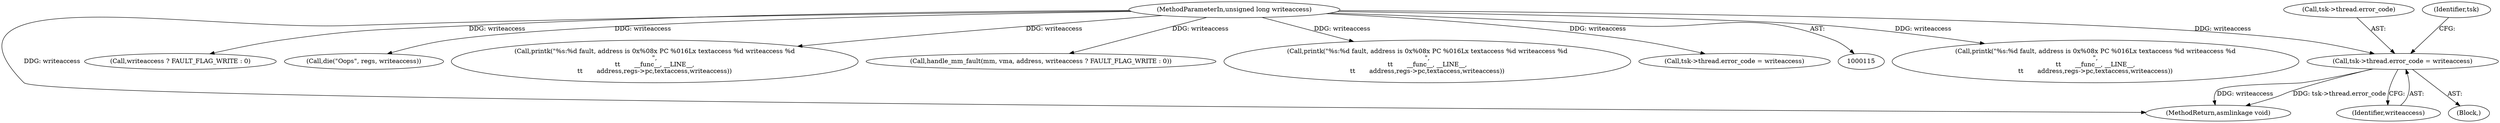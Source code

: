 digraph "0_linux_a8b0ca17b80e92faab46ee7179ba9e99ccb61233_30@API" {
"1000485" [label="(Call,tsk->thread.error_code = writeaccess)"];
"1000117" [label="(MethodParameterIn,unsigned long writeaccess)"];
"1000217" [label="(Call,printk(\"%s:%d fault, address is 0x%08x PC %016Lx textaccess %d writeaccess %d\n\",\n\t\t       __func__, __LINE__,\n\t\t       address,regs->pc,textaccess,writeaccess))"];
"1000486" [label="(Call,tsk->thread.error_code)"];
"1000507" [label="(MethodReturn,asmlinkage void)"];
"1000271" [label="(Call,writeaccess ? FAULT_FLAG_WRITE : 0)"];
"1000491" [label="(Identifier,writeaccess)"];
"1000451" [label="(Call,die(\"Oops\", regs, writeaccess))"];
"1000120" [label="(Block,)"];
"1000495" [label="(Identifier,tsk)"];
"1000164" [label="(Call,printk(\"%s:%d fault, address is 0x%08x PC %016Lx textaccess %d writeaccess %d\n\",\n\t\t       __func__, __LINE__,\n\t\t       address,regs->pc,textaccess,writeaccess))"];
"1000267" [label="(Call,handle_mm_fault(mm, vma, address, writeaccess ? FAULT_FLAG_WRITE : 0))"];
"1000195" [label="(Call,printk(\"%s:%d fault, address is 0x%08x PC %016Lx textaccess %d writeaccess %d\n\",\n\t\t       __func__, __LINE__,\n\t\t       address,regs->pc,textaccess,writeaccess))"];
"1000393" [label="(Call,tsk->thread.error_code = writeaccess)"];
"1000117" [label="(MethodParameterIn,unsigned long writeaccess)"];
"1000485" [label="(Call,tsk->thread.error_code = writeaccess)"];
"1000485" -> "1000120"  [label="AST: "];
"1000485" -> "1000491"  [label="CFG: "];
"1000486" -> "1000485"  [label="AST: "];
"1000491" -> "1000485"  [label="AST: "];
"1000495" -> "1000485"  [label="CFG: "];
"1000485" -> "1000507"  [label="DDG: tsk->thread.error_code"];
"1000485" -> "1000507"  [label="DDG: writeaccess"];
"1000117" -> "1000485"  [label="DDG: writeaccess"];
"1000117" -> "1000115"  [label="AST: "];
"1000117" -> "1000507"  [label="DDG: writeaccess"];
"1000117" -> "1000164"  [label="DDG: writeaccess"];
"1000117" -> "1000195"  [label="DDG: writeaccess"];
"1000117" -> "1000217"  [label="DDG: writeaccess"];
"1000117" -> "1000267"  [label="DDG: writeaccess"];
"1000117" -> "1000271"  [label="DDG: writeaccess"];
"1000117" -> "1000393"  [label="DDG: writeaccess"];
"1000117" -> "1000451"  [label="DDG: writeaccess"];
}
